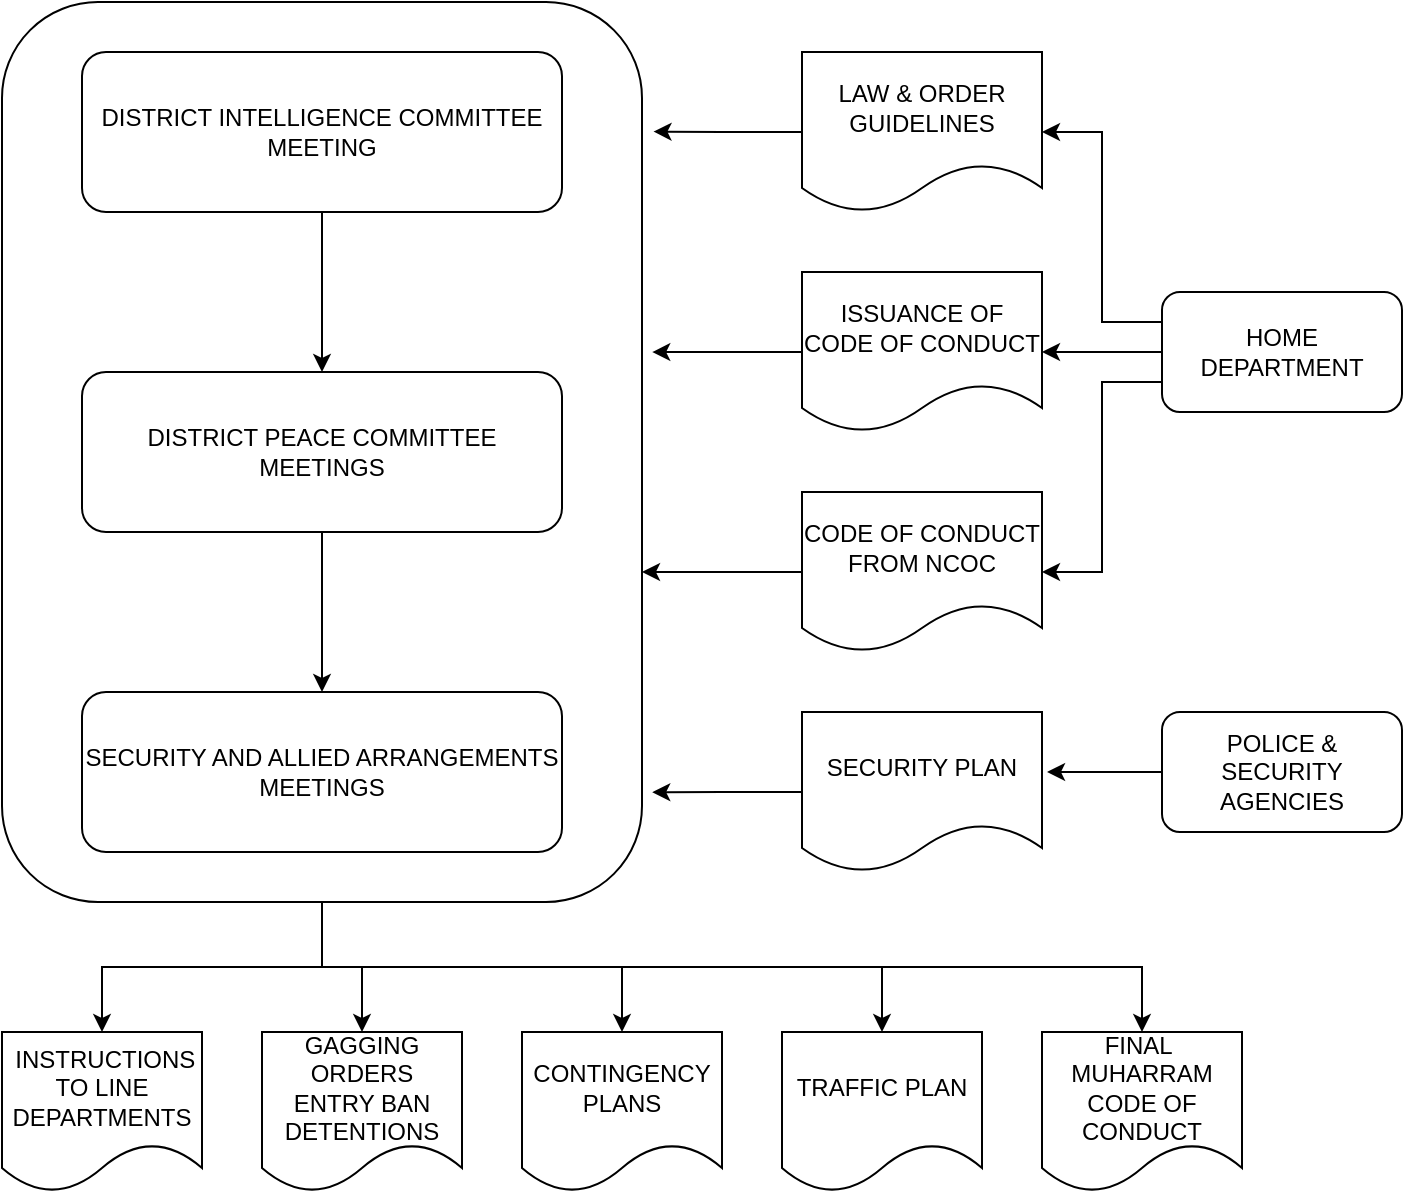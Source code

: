 <mxfile version="13.4.2" type="github"><diagram id="mnmu5IVJQd_YJNBndYE-" name="Page-1"><mxGraphModel dx="1072" dy="599" grid="1" gridSize="10" guides="1" tooltips="1" connect="1" arrows="1" fold="1" page="1" pageScale="1" pageWidth="850" pageHeight="1100" math="0" shadow="0"><root><mxCell id="0"/><mxCell id="1" parent="0"/><mxCell id="MWZzIplzRxz93XMV6QBn-32" style="edgeStyle=orthogonalEdgeStyle;rounded=0;orthogonalLoop=1;jettySize=auto;html=1;exitX=0.5;exitY=1;exitDx=0;exitDy=0;entryX=0.5;entryY=0;entryDx=0;entryDy=0;" edge="1" parent="1" source="MWZzIplzRxz93XMV6QBn-16" target="MWZzIplzRxz93XMV6QBn-27"><mxGeometry relative="1" as="geometry"/></mxCell><mxCell id="MWZzIplzRxz93XMV6QBn-33" style="edgeStyle=orthogonalEdgeStyle;rounded=0;orthogonalLoop=1;jettySize=auto;html=1;exitX=0.5;exitY=1;exitDx=0;exitDy=0;entryX=0.5;entryY=0;entryDx=0;entryDy=0;" edge="1" parent="1" source="MWZzIplzRxz93XMV6QBn-16" target="MWZzIplzRxz93XMV6QBn-28"><mxGeometry relative="1" as="geometry"/></mxCell><mxCell id="MWZzIplzRxz93XMV6QBn-34" style="edgeStyle=orthogonalEdgeStyle;rounded=0;orthogonalLoop=1;jettySize=auto;html=1;exitX=0.5;exitY=1;exitDx=0;exitDy=0;entryX=0.5;entryY=0;entryDx=0;entryDy=0;" edge="1" parent="1" source="MWZzIplzRxz93XMV6QBn-16" target="MWZzIplzRxz93XMV6QBn-29"><mxGeometry relative="1" as="geometry"/></mxCell><mxCell id="MWZzIplzRxz93XMV6QBn-36" style="edgeStyle=orthogonalEdgeStyle;rounded=0;orthogonalLoop=1;jettySize=auto;html=1;exitX=0.5;exitY=1;exitDx=0;exitDy=0;entryX=0.5;entryY=0;entryDx=0;entryDy=0;" edge="1" parent="1" source="MWZzIplzRxz93XMV6QBn-16" target="MWZzIplzRxz93XMV6QBn-30"><mxGeometry relative="1" as="geometry"/></mxCell><mxCell id="MWZzIplzRxz93XMV6QBn-37" style="edgeStyle=orthogonalEdgeStyle;rounded=0;orthogonalLoop=1;jettySize=auto;html=1;exitX=0.5;exitY=1;exitDx=0;exitDy=0;entryX=0.5;entryY=0;entryDx=0;entryDy=0;" edge="1" parent="1" source="MWZzIplzRxz93XMV6QBn-16" target="MWZzIplzRxz93XMV6QBn-31"><mxGeometry relative="1" as="geometry"/></mxCell><mxCell id="MWZzIplzRxz93XMV6QBn-16" value="" style="rounded=1;whiteSpace=wrap;html=1;" vertex="1" parent="1"><mxGeometry x="120" y="85" width="320" height="450" as="geometry"/></mxCell><mxCell id="MWZzIplzRxz93XMV6QBn-5" value="" style="edgeStyle=orthogonalEdgeStyle;rounded=0;orthogonalLoop=1;jettySize=auto;html=1;" edge="1" parent="1" source="MWZzIplzRxz93XMV6QBn-1" target="MWZzIplzRxz93XMV6QBn-4"><mxGeometry relative="1" as="geometry"/></mxCell><mxCell id="MWZzIplzRxz93XMV6QBn-1" value="DISTRICT INTELLIGENCE COMMITTEE MEETING" style="rounded=1;whiteSpace=wrap;html=1;" vertex="1" parent="1"><mxGeometry x="160" y="110" width="240" height="80" as="geometry"/></mxCell><mxCell id="MWZzIplzRxz93XMV6QBn-7" value="" style="edgeStyle=orthogonalEdgeStyle;rounded=0;orthogonalLoop=1;jettySize=auto;html=1;" edge="1" parent="1" source="MWZzIplzRxz93XMV6QBn-4" target="MWZzIplzRxz93XMV6QBn-6"><mxGeometry relative="1" as="geometry"/></mxCell><mxCell id="MWZzIplzRxz93XMV6QBn-4" value="DISTRICT PEACE COMMITTEE MEETINGS" style="rounded=1;whiteSpace=wrap;html=1;" vertex="1" parent="1"><mxGeometry x="160" y="270" width="240" height="80" as="geometry"/></mxCell><mxCell id="MWZzIplzRxz93XMV6QBn-6" value="SECURITY AND ALLIED ARRANGEMENTS MEETINGS" style="rounded=1;whiteSpace=wrap;html=1;" vertex="1" parent="1"><mxGeometry x="160" y="430" width="240" height="80" as="geometry"/></mxCell><mxCell id="MWZzIplzRxz93XMV6QBn-23" style="edgeStyle=orthogonalEdgeStyle;rounded=0;orthogonalLoop=1;jettySize=auto;html=1;exitX=0;exitY=0.5;exitDx=0;exitDy=0;entryX=1.018;entryY=0.144;entryDx=0;entryDy=0;entryPerimeter=0;" edge="1" parent="1" source="MWZzIplzRxz93XMV6QBn-8" target="MWZzIplzRxz93XMV6QBn-16"><mxGeometry relative="1" as="geometry"/></mxCell><mxCell id="MWZzIplzRxz93XMV6QBn-8" value="LAW &amp;amp; ORDER GUIDELINES" style="shape=document;whiteSpace=wrap;html=1;boundedLbl=1;" vertex="1" parent="1"><mxGeometry x="520" y="110" width="120" height="80" as="geometry"/></mxCell><mxCell id="MWZzIplzRxz93XMV6QBn-24" style="edgeStyle=orthogonalEdgeStyle;rounded=0;orthogonalLoop=1;jettySize=auto;html=1;exitX=0;exitY=0.5;exitDx=0;exitDy=0;entryX=1.016;entryY=0.389;entryDx=0;entryDy=0;entryPerimeter=0;" edge="1" parent="1" source="MWZzIplzRxz93XMV6QBn-9" target="MWZzIplzRxz93XMV6QBn-16"><mxGeometry relative="1" as="geometry"/></mxCell><mxCell id="MWZzIplzRxz93XMV6QBn-9" value="ISSUANCE OF CODE OF CONDUCT" style="shape=document;whiteSpace=wrap;html=1;boundedLbl=1;" vertex="1" parent="1"><mxGeometry x="520" y="220" width="120" height="80" as="geometry"/></mxCell><mxCell id="MWZzIplzRxz93XMV6QBn-25" style="edgeStyle=orthogonalEdgeStyle;rounded=0;orthogonalLoop=1;jettySize=auto;html=1;exitX=0;exitY=0.5;exitDx=0;exitDy=0;" edge="1" parent="1" source="MWZzIplzRxz93XMV6QBn-10"><mxGeometry relative="1" as="geometry"><mxPoint x="440" y="370" as="targetPoint"/></mxGeometry></mxCell><mxCell id="MWZzIplzRxz93XMV6QBn-10" value="CODE OF CONDUCT FROM NCOC" style="shape=document;whiteSpace=wrap;html=1;boundedLbl=1;" vertex="1" parent="1"><mxGeometry x="520" y="330" width="120" height="80" as="geometry"/></mxCell><mxCell id="MWZzIplzRxz93XMV6QBn-18" style="edgeStyle=orthogonalEdgeStyle;rounded=0;orthogonalLoop=1;jettySize=auto;html=1;exitX=0;exitY=0.25;exitDx=0;exitDy=0;entryX=1;entryY=0.5;entryDx=0;entryDy=0;" edge="1" parent="1" source="MWZzIplzRxz93XMV6QBn-11" target="MWZzIplzRxz93XMV6QBn-8"><mxGeometry relative="1" as="geometry"/></mxCell><mxCell id="MWZzIplzRxz93XMV6QBn-19" style="edgeStyle=orthogonalEdgeStyle;rounded=0;orthogonalLoop=1;jettySize=auto;html=1;exitX=0;exitY=0.5;exitDx=0;exitDy=0;entryX=1;entryY=0.5;entryDx=0;entryDy=0;" edge="1" parent="1" source="MWZzIplzRxz93XMV6QBn-11" target="MWZzIplzRxz93XMV6QBn-9"><mxGeometry relative="1" as="geometry"/></mxCell><mxCell id="MWZzIplzRxz93XMV6QBn-20" style="edgeStyle=orthogonalEdgeStyle;rounded=0;orthogonalLoop=1;jettySize=auto;html=1;exitX=0;exitY=0.75;exitDx=0;exitDy=0;entryX=1;entryY=0.5;entryDx=0;entryDy=0;" edge="1" parent="1" source="MWZzIplzRxz93XMV6QBn-11" target="MWZzIplzRxz93XMV6QBn-10"><mxGeometry relative="1" as="geometry"/></mxCell><mxCell id="MWZzIplzRxz93XMV6QBn-11" value="HOME DEPARTMENT" style="rounded=1;whiteSpace=wrap;html=1;" vertex="1" parent="1"><mxGeometry x="700" y="230" width="120" height="60" as="geometry"/></mxCell><mxCell id="MWZzIplzRxz93XMV6QBn-26" style="edgeStyle=orthogonalEdgeStyle;rounded=0;orthogonalLoop=1;jettySize=auto;html=1;exitX=0;exitY=0.5;exitDx=0;exitDy=0;entryX=1.016;entryY=0.878;entryDx=0;entryDy=0;entryPerimeter=0;" edge="1" parent="1" source="MWZzIplzRxz93XMV6QBn-12" target="MWZzIplzRxz93XMV6QBn-16"><mxGeometry relative="1" as="geometry"/></mxCell><mxCell id="MWZzIplzRxz93XMV6QBn-12" value="SECURITY PLAN" style="shape=document;whiteSpace=wrap;html=1;boundedLbl=1;" vertex="1" parent="1"><mxGeometry x="520" y="440" width="120" height="80" as="geometry"/></mxCell><mxCell id="MWZzIplzRxz93XMV6QBn-22" style="edgeStyle=orthogonalEdgeStyle;rounded=0;orthogonalLoop=1;jettySize=auto;html=1;exitX=0;exitY=0.5;exitDx=0;exitDy=0;entryX=1.021;entryY=0.375;entryDx=0;entryDy=0;entryPerimeter=0;" edge="1" parent="1" source="MWZzIplzRxz93XMV6QBn-14" target="MWZzIplzRxz93XMV6QBn-12"><mxGeometry relative="1" as="geometry"/></mxCell><mxCell id="MWZzIplzRxz93XMV6QBn-14" value="POLICE &amp;amp; SECURITY AGENCIES" style="rounded=1;whiteSpace=wrap;html=1;" vertex="1" parent="1"><mxGeometry x="700" y="440" width="120" height="60" as="geometry"/></mxCell><mxCell id="MWZzIplzRxz93XMV6QBn-27" value="&amp;nbsp;INSTRUCTIONS TO LINE DEPARTMENTS" style="shape=document;whiteSpace=wrap;html=1;boundedLbl=1;" vertex="1" parent="1"><mxGeometry x="120" y="600" width="100" height="80" as="geometry"/></mxCell><mxCell id="MWZzIplzRxz93XMV6QBn-28" value="GAGGING ORDERS&lt;br&gt;ENTRY BAN&lt;br&gt;DETENTIONS" style="shape=document;whiteSpace=wrap;html=1;boundedLbl=1;" vertex="1" parent="1"><mxGeometry x="250" y="600" width="100" height="80" as="geometry"/></mxCell><mxCell id="MWZzIplzRxz93XMV6QBn-29" value="CONTINGENCY PLANS" style="shape=document;whiteSpace=wrap;html=1;boundedLbl=1;" vertex="1" parent="1"><mxGeometry x="380" y="600" width="100" height="80" as="geometry"/></mxCell><mxCell id="MWZzIplzRxz93XMV6QBn-30" value="TRAFFIC PLAN" style="shape=document;whiteSpace=wrap;html=1;boundedLbl=1;" vertex="1" parent="1"><mxGeometry x="510" y="600" width="100" height="80" as="geometry"/></mxCell><mxCell id="MWZzIplzRxz93XMV6QBn-31" value="FINAL&amp;nbsp; MUHARRAM CODE OF CONDUCT" style="shape=document;whiteSpace=wrap;html=1;boundedLbl=1;" vertex="1" parent="1"><mxGeometry x="640" y="600" width="100" height="80" as="geometry"/></mxCell></root></mxGraphModel></diagram></mxfile>